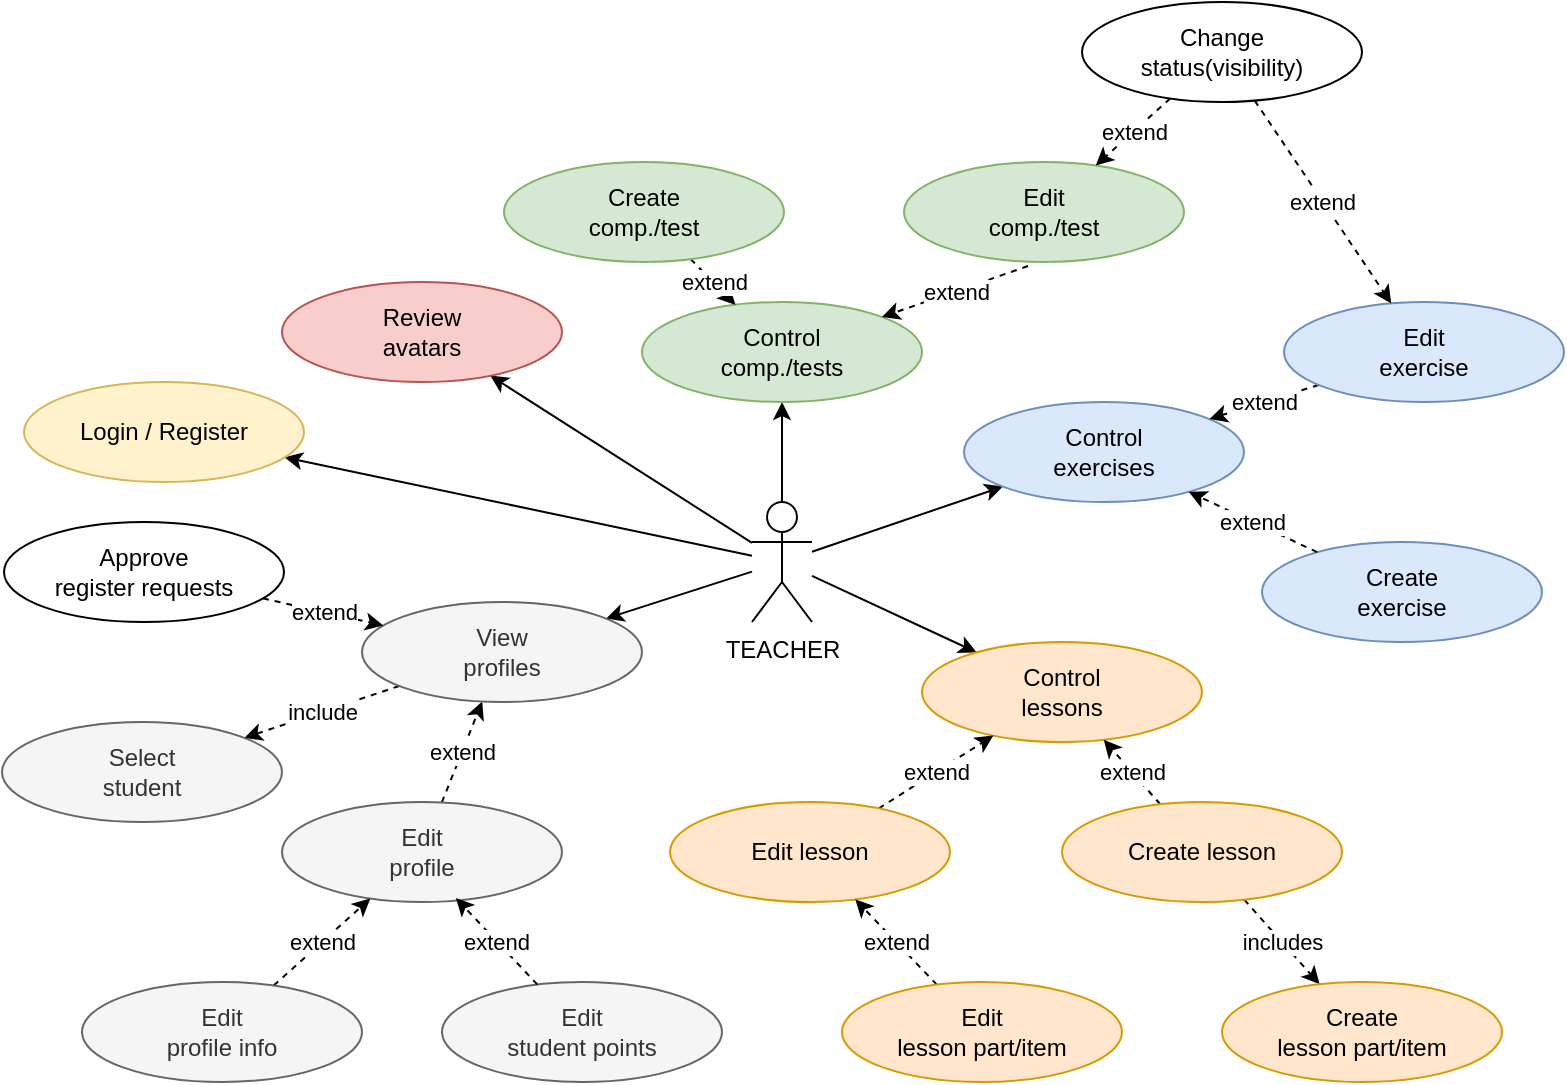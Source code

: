 <mxfile version="24.2.2" type="device">
  <diagram id="3qDOWtqLmTQ61_bTRB1v" name="Страница-1">
    <mxGraphModel dx="1366" dy="703" grid="1" gridSize="10" guides="1" tooltips="1" connect="1" arrows="1" fold="1" page="1" pageScale="1" pageWidth="827" pageHeight="1169" math="0" shadow="0">
      <root>
        <mxCell id="0" />
        <mxCell id="1" parent="0" />
        <mxCell id="gusyHdow6-LU0nx4pazR-1" style="rounded=0;orthogonalLoop=1;jettySize=auto;html=1;" edge="1" parent="1" source="gusyHdow6-LU0nx4pazR-8" target="gusyHdow6-LU0nx4pazR-9">
          <mxGeometry relative="1" as="geometry" />
        </mxCell>
        <mxCell id="gusyHdow6-LU0nx4pazR-2" style="rounded=0;orthogonalLoop=1;jettySize=auto;html=1;" edge="1" parent="1" source="gusyHdow6-LU0nx4pazR-8" target="gusyHdow6-LU0nx4pazR-10">
          <mxGeometry relative="1" as="geometry" />
        </mxCell>
        <mxCell id="gusyHdow6-LU0nx4pazR-3" style="rounded=0;orthogonalLoop=1;jettySize=auto;html=1;" edge="1" parent="1" source="gusyHdow6-LU0nx4pazR-8" target="gusyHdow6-LU0nx4pazR-11">
          <mxGeometry relative="1" as="geometry" />
        </mxCell>
        <mxCell id="gusyHdow6-LU0nx4pazR-4" style="rounded=0;orthogonalLoop=1;jettySize=auto;html=1;" edge="1" parent="1" source="gusyHdow6-LU0nx4pazR-8" target="gusyHdow6-LU0nx4pazR-12">
          <mxGeometry relative="1" as="geometry" />
        </mxCell>
        <mxCell id="gusyHdow6-LU0nx4pazR-6" style="rounded=0;orthogonalLoop=1;jettySize=auto;html=1;" edge="1" parent="1" source="gusyHdow6-LU0nx4pazR-8" target="gusyHdow6-LU0nx4pazR-27">
          <mxGeometry relative="1" as="geometry" />
        </mxCell>
        <mxCell id="gusyHdow6-LU0nx4pazR-64" style="rounded=0;orthogonalLoop=1;jettySize=auto;html=1;" edge="1" parent="1" source="gusyHdow6-LU0nx4pazR-8" target="gusyHdow6-LU0nx4pazR-65">
          <mxGeometry relative="1" as="geometry">
            <mxPoint x="90" y="210" as="targetPoint" />
          </mxGeometry>
        </mxCell>
        <mxCell id="gusyHdow6-LU0nx4pazR-8" value="TEACHER" style="shape=umlActor;verticalLabelPosition=bottom;verticalAlign=top;html=1;outlineConnect=0;" vertex="1" parent="1">
          <mxGeometry x="404" y="270" width="30" height="60" as="geometry" />
        </mxCell>
        <mxCell id="gusyHdow6-LU0nx4pazR-9" value="Control&lt;br&gt;comp./tests" style="ellipse;whiteSpace=wrap;html=1;fillColor=#d5e8d4;strokeColor=#82b366;" vertex="1" parent="1">
          <mxGeometry x="349" y="170" width="140" height="50" as="geometry" />
        </mxCell>
        <mxCell id="gusyHdow6-LU0nx4pazR-10" value="Review&lt;br&gt;avatars" style="ellipse;whiteSpace=wrap;html=1;fillColor=#f8cecc;strokeColor=#b85450;" vertex="1" parent="1">
          <mxGeometry x="169" y="160" width="140" height="50" as="geometry" />
        </mxCell>
        <mxCell id="gusyHdow6-LU0nx4pazR-11" value="Control&lt;br&gt;exercises" style="ellipse;whiteSpace=wrap;html=1;fillColor=#dae8fc;strokeColor=#6c8ebf;" vertex="1" parent="1">
          <mxGeometry x="510" y="220" width="140" height="50" as="geometry" />
        </mxCell>
        <mxCell id="gusyHdow6-LU0nx4pazR-12" value="Control&lt;div&gt;lessons&lt;/div&gt;" style="ellipse;whiteSpace=wrap;html=1;fillColor=#ffe6cc;strokeColor=#d79b00;" vertex="1" parent="1">
          <mxGeometry x="489" y="340" width="140" height="50" as="geometry" />
        </mxCell>
        <mxCell id="gusyHdow6-LU0nx4pazR-13" value="extend" style="rounded=0;orthogonalLoop=1;jettySize=auto;html=1;dashed=1;" edge="1" parent="1" source="gusyHdow6-LU0nx4pazR-14" target="gusyHdow6-LU0nx4pazR-12">
          <mxGeometry relative="1" as="geometry" />
        </mxCell>
        <mxCell id="gusyHdow6-LU0nx4pazR-58" value="includes" style="rounded=0;orthogonalLoop=1;jettySize=auto;html=1;dashed=1;" edge="1" parent="1" source="gusyHdow6-LU0nx4pazR-14" target="gusyHdow6-LU0nx4pazR-56">
          <mxGeometry relative="1" as="geometry" />
        </mxCell>
        <mxCell id="gusyHdow6-LU0nx4pazR-14" value="Create lesson" style="ellipse;whiteSpace=wrap;html=1;fillColor=#ffe6cc;strokeColor=#d79b00;" vertex="1" parent="1">
          <mxGeometry x="559" y="420" width="140" height="50" as="geometry" />
        </mxCell>
        <mxCell id="gusyHdow6-LU0nx4pazR-15" value="extend" style="rounded=0;orthogonalLoop=1;jettySize=auto;html=1;dashed=1;" edge="1" parent="1" source="gusyHdow6-LU0nx4pazR-16" target="gusyHdow6-LU0nx4pazR-12">
          <mxGeometry relative="1" as="geometry" />
        </mxCell>
        <mxCell id="gusyHdow6-LU0nx4pazR-16" value="Edit lesson" style="ellipse;whiteSpace=wrap;html=1;fillColor=#ffe6cc;strokeColor=#d79b00;" vertex="1" parent="1">
          <mxGeometry x="363" y="420" width="140" height="50" as="geometry" />
        </mxCell>
        <mxCell id="gusyHdow6-LU0nx4pazR-24" value="include" style="rounded=0;orthogonalLoop=1;jettySize=auto;html=1;dashed=1;" edge="1" parent="1" source="gusyHdow6-LU0nx4pazR-27" target="gusyHdow6-LU0nx4pazR-30">
          <mxGeometry relative="1" as="geometry" />
        </mxCell>
        <mxCell id="gusyHdow6-LU0nx4pazR-25" value="extend" style="rounded=0;orthogonalLoop=1;jettySize=auto;html=1;dashed=1;" edge="1" parent="1" source="gusyHdow6-LU0nx4pazR-29" target="gusyHdow6-LU0nx4pazR-27">
          <mxGeometry relative="1" as="geometry">
            <mxPoint x="219" y="390" as="sourcePoint" />
          </mxGeometry>
        </mxCell>
        <mxCell id="gusyHdow6-LU0nx4pazR-27" value="View&lt;br&gt;profiles" style="ellipse;whiteSpace=wrap;html=1;fillColor=#f5f5f5;strokeColor=#666666;fontColor=#333333;" vertex="1" parent="1">
          <mxGeometry x="209" y="320" width="140" height="50" as="geometry" />
        </mxCell>
        <mxCell id="gusyHdow6-LU0nx4pazR-29" value="Edit&lt;div&gt;profile&lt;/div&gt;" style="ellipse;whiteSpace=wrap;html=1;fillColor=#f5f5f5;strokeColor=#666666;fontColor=#333333;" vertex="1" parent="1">
          <mxGeometry x="169" y="420" width="140" height="50" as="geometry" />
        </mxCell>
        <mxCell id="gusyHdow6-LU0nx4pazR-30" value="Select&lt;br&gt;student" style="ellipse;whiteSpace=wrap;html=1;fillColor=#f5f5f5;strokeColor=#666666;fontColor=#333333;" vertex="1" parent="1">
          <mxGeometry x="29" y="380" width="140" height="50" as="geometry" />
        </mxCell>
        <mxCell id="gusyHdow6-LU0nx4pazR-36" value="extend" style="rounded=0;orthogonalLoop=1;jettySize=auto;html=1;dashed=1;" edge="1" parent="1" source="gusyHdow6-LU0nx4pazR-34" target="gusyHdow6-LU0nx4pazR-29">
          <mxGeometry relative="1" as="geometry" />
        </mxCell>
        <mxCell id="gusyHdow6-LU0nx4pazR-34" value="Edit&lt;br&gt;profile info" style="ellipse;whiteSpace=wrap;html=1;fillColor=#f5f5f5;strokeColor=#666666;fontColor=#333333;" vertex="1" parent="1">
          <mxGeometry x="69" y="510" width="140" height="50" as="geometry" />
        </mxCell>
        <mxCell id="gusyHdow6-LU0nx4pazR-35" value="Edit&lt;br&gt;student points" style="ellipse;whiteSpace=wrap;html=1;fillColor=#f5f5f5;strokeColor=#666666;fontColor=#333333;" vertex="1" parent="1">
          <mxGeometry x="249" y="510" width="140" height="50" as="geometry" />
        </mxCell>
        <mxCell id="gusyHdow6-LU0nx4pazR-37" value="extend" style="rounded=0;orthogonalLoop=1;jettySize=auto;html=1;entryX=0.621;entryY=0.96;entryDx=0;entryDy=0;entryPerimeter=0;dashed=1;" edge="1" parent="1" source="gusyHdow6-LU0nx4pazR-35" target="gusyHdow6-LU0nx4pazR-29">
          <mxGeometry relative="1" as="geometry" />
        </mxCell>
        <mxCell id="gusyHdow6-LU0nx4pazR-39" value="extend" style="rounded=0;orthogonalLoop=1;jettySize=auto;html=1;dashed=1;" edge="1" parent="1" source="gusyHdow6-LU0nx4pazR-38" target="gusyHdow6-LU0nx4pazR-27">
          <mxGeometry relative="1" as="geometry" />
        </mxCell>
        <mxCell id="gusyHdow6-LU0nx4pazR-38" value="Approve&lt;div&gt;register requests&lt;/div&gt;" style="ellipse;whiteSpace=wrap;html=1;" vertex="1" parent="1">
          <mxGeometry x="30" y="280" width="140" height="50" as="geometry" />
        </mxCell>
        <mxCell id="gusyHdow6-LU0nx4pazR-42" value="extend" style="rounded=0;orthogonalLoop=1;jettySize=auto;html=1;dashed=1;exitX=0.443;exitY=1.04;exitDx=0;exitDy=0;exitPerimeter=0;" edge="1" parent="1" source="gusyHdow6-LU0nx4pazR-40" target="gusyHdow6-LU0nx4pazR-9">
          <mxGeometry relative="1" as="geometry" />
        </mxCell>
        <mxCell id="gusyHdow6-LU0nx4pazR-40" value="Edit&lt;div&gt;comp./test&lt;/div&gt;" style="ellipse;whiteSpace=wrap;html=1;fillColor=#d5e8d4;strokeColor=#82b366;" vertex="1" parent="1">
          <mxGeometry x="480" y="100" width="140" height="50" as="geometry" />
        </mxCell>
        <mxCell id="gusyHdow6-LU0nx4pazR-43" value="extend" style="rounded=0;orthogonalLoop=1;jettySize=auto;html=1;dashed=1;" edge="1" parent="1" source="gusyHdow6-LU0nx4pazR-41" target="gusyHdow6-LU0nx4pazR-9">
          <mxGeometry relative="1" as="geometry" />
        </mxCell>
        <mxCell id="gusyHdow6-LU0nx4pazR-41" value="Create&lt;br&gt;comp./test" style="ellipse;whiteSpace=wrap;html=1;fillColor=#d5e8d4;strokeColor=#82b366;" vertex="1" parent="1">
          <mxGeometry x="280" y="100" width="140" height="50" as="geometry" />
        </mxCell>
        <mxCell id="gusyHdow6-LU0nx4pazR-44" value="Create&lt;br&gt;exercise" style="ellipse;whiteSpace=wrap;html=1;fillColor=#dae8fc;strokeColor=#6c8ebf;" vertex="1" parent="1">
          <mxGeometry x="659" y="290" width="140" height="50" as="geometry" />
        </mxCell>
        <mxCell id="gusyHdow6-LU0nx4pazR-45" value="extend" style="rounded=0;orthogonalLoop=1;jettySize=auto;html=1;dashed=1;" edge="1" parent="1" source="gusyHdow6-LU0nx4pazR-44" target="gusyHdow6-LU0nx4pazR-11">
          <mxGeometry relative="1" as="geometry">
            <mxPoint x="227" y="89" as="sourcePoint" />
            <mxPoint x="271" y="151" as="targetPoint" />
          </mxGeometry>
        </mxCell>
        <mxCell id="gusyHdow6-LU0nx4pazR-51" value="extend" style="rounded=0;orthogonalLoop=1;jettySize=auto;html=1;dashed=1;" edge="1" parent="1" source="gusyHdow6-LU0nx4pazR-50" target="gusyHdow6-LU0nx4pazR-11">
          <mxGeometry relative="1" as="geometry" />
        </mxCell>
        <mxCell id="gusyHdow6-LU0nx4pazR-50" value="Edit&lt;div&gt;exercise&lt;/div&gt;" style="ellipse;whiteSpace=wrap;html=1;fillColor=#dae8fc;strokeColor=#6c8ebf;" vertex="1" parent="1">
          <mxGeometry x="670" y="170" width="140" height="50" as="geometry" />
        </mxCell>
        <mxCell id="gusyHdow6-LU0nx4pazR-54" value="extend" style="rounded=0;orthogonalLoop=1;jettySize=auto;html=1;dashed=1;" edge="1" parent="1" source="gusyHdow6-LU0nx4pazR-52" target="gusyHdow6-LU0nx4pazR-40">
          <mxGeometry relative="1" as="geometry" />
        </mxCell>
        <mxCell id="gusyHdow6-LU0nx4pazR-52" value="Change&lt;div&gt;status(visibility)&lt;/div&gt;" style="ellipse;whiteSpace=wrap;html=1;" vertex="1" parent="1">
          <mxGeometry x="569" y="20" width="140" height="50" as="geometry" />
        </mxCell>
        <mxCell id="gusyHdow6-LU0nx4pazR-55" value="extend" style="rounded=0;orthogonalLoop=1;jettySize=auto;html=1;dashed=1;" edge="1" parent="1" source="gusyHdow6-LU0nx4pazR-52" target="gusyHdow6-LU0nx4pazR-50">
          <mxGeometry relative="1" as="geometry">
            <mxPoint x="214" y="-10" as="sourcePoint" />
            <mxPoint x="204" y="40" as="targetPoint" />
          </mxGeometry>
        </mxCell>
        <mxCell id="gusyHdow6-LU0nx4pazR-56" value="Create&lt;br&gt;lesson part/item" style="ellipse;whiteSpace=wrap;html=1;fillColor=#ffe6cc;strokeColor=#d79b00;" vertex="1" parent="1">
          <mxGeometry x="639" y="510" width="140" height="50" as="geometry" />
        </mxCell>
        <mxCell id="gusyHdow6-LU0nx4pazR-61" value="extend" style="rounded=0;orthogonalLoop=1;jettySize=auto;html=1;dashed=1;" edge="1" parent="1" source="gusyHdow6-LU0nx4pazR-59" target="gusyHdow6-LU0nx4pazR-16">
          <mxGeometry relative="1" as="geometry" />
        </mxCell>
        <mxCell id="gusyHdow6-LU0nx4pazR-59" value="Edit&lt;div&gt;lesson part/item&lt;/div&gt;" style="ellipse;whiteSpace=wrap;html=1;fillColor=#ffe6cc;strokeColor=#d79b00;" vertex="1" parent="1">
          <mxGeometry x="449" y="510" width="140" height="50" as="geometry" />
        </mxCell>
        <mxCell id="gusyHdow6-LU0nx4pazR-65" value="Login / Register" style="ellipse;whiteSpace=wrap;html=1;fillColor=#fff2cc;strokeColor=#d6b656;" vertex="1" parent="1">
          <mxGeometry x="40" y="210" width="140" height="50" as="geometry" />
        </mxCell>
      </root>
    </mxGraphModel>
  </diagram>
</mxfile>
